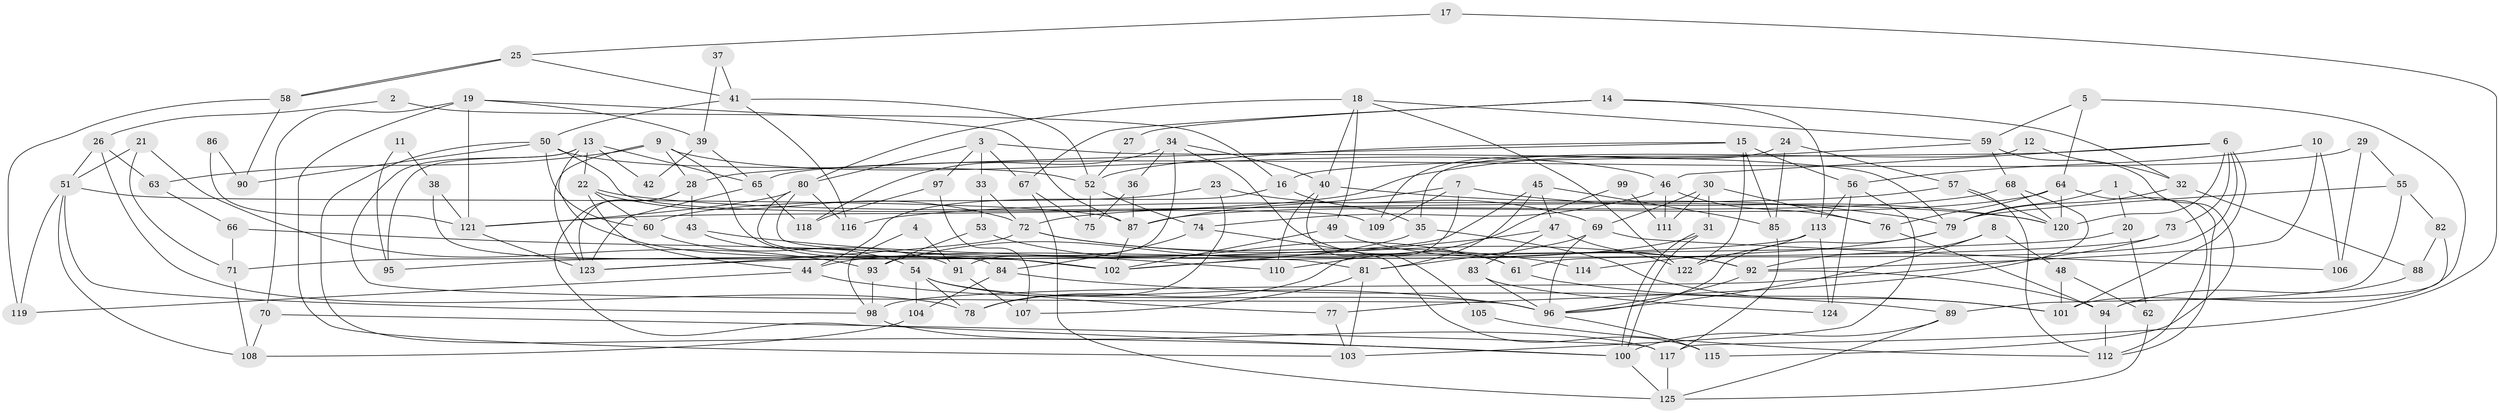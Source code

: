 // Generated by graph-tools (version 1.1) at 2025/11/02/27/25 16:11:24]
// undirected, 125 vertices, 250 edges
graph export_dot {
graph [start="1"]
  node [color=gray90,style=filled];
  1;
  2;
  3;
  4;
  5;
  6;
  7;
  8;
  9;
  10;
  11;
  12;
  13;
  14;
  15;
  16;
  17;
  18;
  19;
  20;
  21;
  22;
  23;
  24;
  25;
  26;
  27;
  28;
  29;
  30;
  31;
  32;
  33;
  34;
  35;
  36;
  37;
  38;
  39;
  40;
  41;
  42;
  43;
  44;
  45;
  46;
  47;
  48;
  49;
  50;
  51;
  52;
  53;
  54;
  55;
  56;
  57;
  58;
  59;
  60;
  61;
  62;
  63;
  64;
  65;
  66;
  67;
  68;
  69;
  70;
  71;
  72;
  73;
  74;
  75;
  76;
  77;
  78;
  79;
  80;
  81;
  82;
  83;
  84;
  85;
  86;
  87;
  88;
  89;
  90;
  91;
  92;
  93;
  94;
  95;
  96;
  97;
  98;
  99;
  100;
  101;
  102;
  103;
  104;
  105;
  106;
  107;
  108;
  109;
  110;
  111;
  112;
  113;
  114;
  115;
  116;
  117;
  118;
  119;
  120;
  121;
  122;
  123;
  124;
  125;
  1 -- 112;
  1 -- 79;
  1 -- 20;
  2 -- 16;
  2 -- 26;
  3 -- 80;
  3 -- 67;
  3 -- 33;
  3 -- 79;
  3 -- 97;
  4 -- 98;
  4 -- 91;
  5 -- 59;
  5 -- 101;
  5 -- 64;
  6 -- 120;
  6 -- 101;
  6 -- 16;
  6 -- 46;
  6 -- 61;
  6 -- 73;
  7 -- 87;
  7 -- 120;
  7 -- 78;
  7 -- 109;
  8 -- 92;
  8 -- 96;
  8 -- 48;
  9 -- 28;
  9 -- 63;
  9 -- 46;
  9 -- 102;
  9 -- 123;
  10 -- 92;
  10 -- 56;
  10 -- 106;
  11 -- 95;
  11 -- 38;
  12 -- 35;
  12 -- 32;
  13 -- 22;
  13 -- 102;
  13 -- 42;
  13 -- 65;
  13 -- 95;
  13 -- 96;
  14 -- 32;
  14 -- 113;
  14 -- 27;
  14 -- 67;
  15 -- 28;
  15 -- 52;
  15 -- 56;
  15 -- 85;
  15 -- 122;
  16 -- 44;
  16 -- 35;
  17 -- 25;
  17 -- 117;
  18 -- 122;
  18 -- 49;
  18 -- 40;
  18 -- 59;
  18 -- 80;
  19 -- 121;
  19 -- 103;
  19 -- 39;
  19 -- 70;
  19 -- 87;
  20 -- 62;
  20 -- 95;
  21 -- 93;
  21 -- 71;
  21 -- 51;
  22 -- 60;
  22 -- 120;
  22 -- 44;
  22 -- 72;
  23 -- 78;
  23 -- 69;
  23 -- 60;
  24 -- 109;
  24 -- 57;
  24 -- 85;
  25 -- 58;
  25 -- 58;
  25 -- 41;
  26 -- 78;
  26 -- 51;
  26 -- 63;
  27 -- 52;
  28 -- 100;
  28 -- 123;
  28 -- 43;
  29 -- 106;
  29 -- 65;
  29 -- 55;
  30 -- 76;
  30 -- 69;
  30 -- 31;
  30 -- 111;
  31 -- 100;
  31 -- 100;
  31 -- 44;
  32 -- 79;
  32 -- 88;
  33 -- 72;
  33 -- 53;
  34 -- 40;
  34 -- 118;
  34 -- 36;
  34 -- 61;
  34 -- 91;
  35 -- 93;
  35 -- 101;
  36 -- 87;
  36 -- 75;
  37 -- 39;
  37 -- 41;
  38 -- 84;
  38 -- 121;
  39 -- 65;
  39 -- 42;
  40 -- 79;
  40 -- 105;
  40 -- 110;
  41 -- 116;
  41 -- 52;
  41 -- 50;
  43 -- 54;
  43 -- 110;
  44 -- 96;
  44 -- 119;
  45 -- 47;
  45 -- 85;
  45 -- 71;
  45 -- 81;
  46 -- 74;
  46 -- 76;
  46 -- 111;
  47 -- 102;
  47 -- 122;
  47 -- 83;
  48 -- 101;
  48 -- 62;
  49 -- 102;
  49 -- 92;
  50 -- 100;
  50 -- 52;
  50 -- 60;
  50 -- 90;
  50 -- 109;
  51 -- 98;
  51 -- 87;
  51 -- 108;
  51 -- 119;
  52 -- 74;
  52 -- 75;
  53 -- 61;
  53 -- 93;
  54 -- 77;
  54 -- 96;
  54 -- 78;
  54 -- 104;
  55 -- 79;
  55 -- 82;
  55 -- 89;
  56 -- 113;
  56 -- 103;
  56 -- 124;
  57 -- 120;
  57 -- 112;
  57 -- 116;
  58 -- 119;
  58 -- 90;
  59 -- 115;
  59 -- 68;
  59 -- 121;
  60 -- 91;
  61 -- 101;
  62 -- 125;
  63 -- 66;
  64 -- 87;
  64 -- 76;
  64 -- 112;
  64 -- 120;
  65 -- 123;
  65 -- 118;
  66 -- 102;
  66 -- 71;
  67 -- 75;
  67 -- 125;
  68 -- 72;
  68 -- 77;
  68 -- 120;
  69 -- 96;
  69 -- 81;
  69 -- 106;
  70 -- 117;
  70 -- 108;
  71 -- 108;
  72 -- 123;
  72 -- 92;
  72 -- 114;
  73 -- 102;
  73 -- 98;
  74 -- 84;
  74 -- 115;
  76 -- 94;
  77 -- 103;
  79 -- 96;
  79 -- 114;
  80 -- 102;
  80 -- 81;
  80 -- 116;
  80 -- 121;
  81 -- 103;
  81 -- 107;
  82 -- 94;
  82 -- 88;
  83 -- 96;
  83 -- 124;
  84 -- 89;
  84 -- 104;
  85 -- 117;
  86 -- 90;
  86 -- 121;
  87 -- 102;
  88 -- 94;
  89 -- 100;
  89 -- 125;
  91 -- 107;
  92 -- 96;
  92 -- 94;
  93 -- 98;
  94 -- 112;
  96 -- 115;
  97 -- 107;
  97 -- 118;
  98 -- 117;
  99 -- 110;
  99 -- 111;
  100 -- 125;
  104 -- 108;
  105 -- 112;
  113 -- 123;
  113 -- 124;
  113 -- 122;
  117 -- 125;
  121 -- 123;
}
